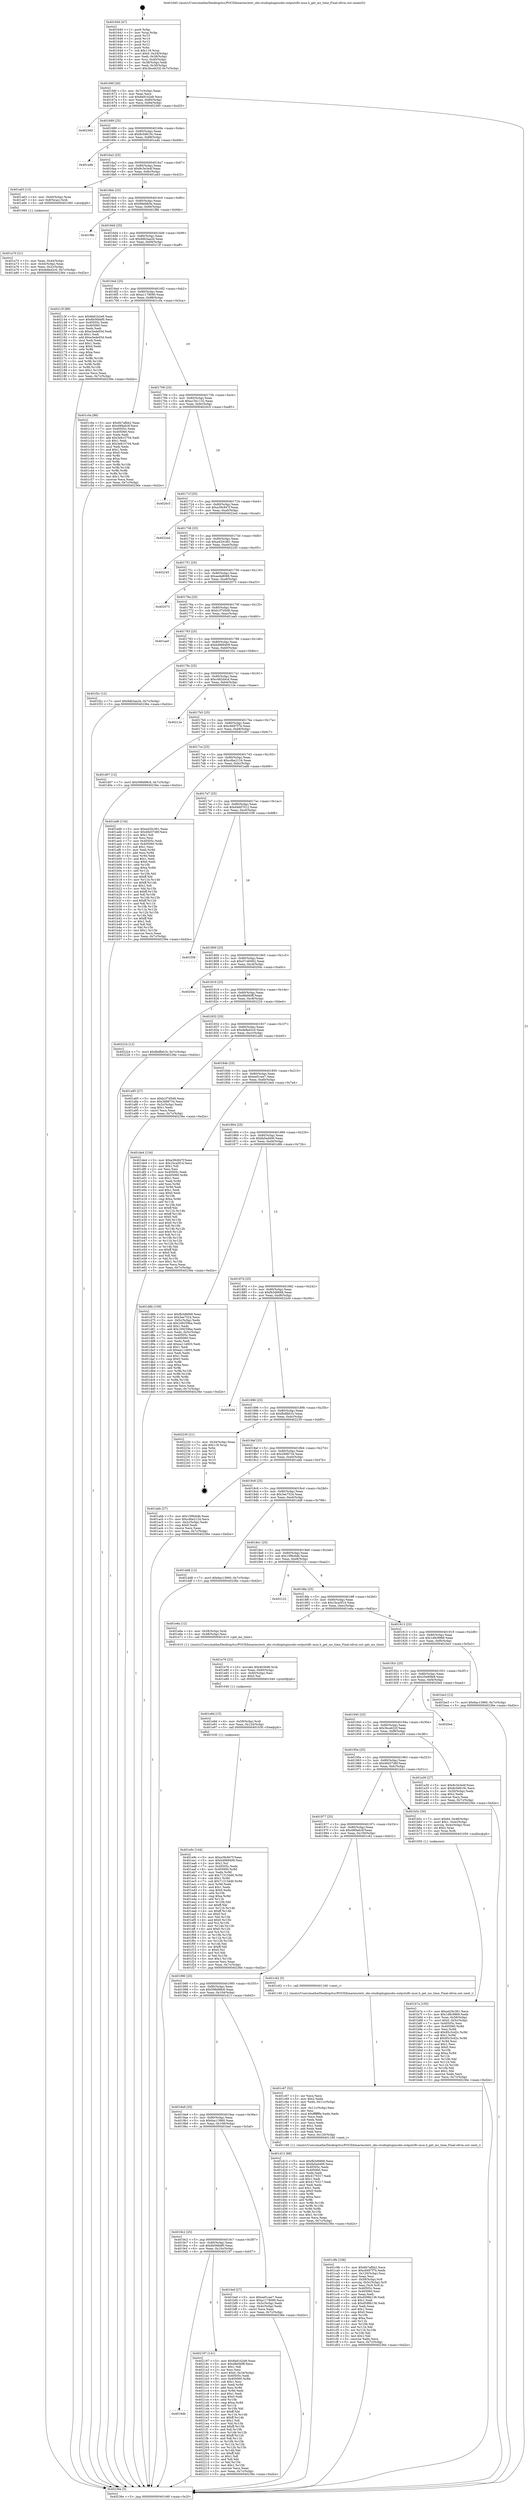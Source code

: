 digraph "0x401640" {
  label = "0x401640 (/mnt/c/Users/mathe/Desktop/tcc/POCII/binaries/extr_obs-studiopluginsobs-outputsflv-mux.h_get_ms_time_Final-ollvm.out::main(0))"
  labelloc = "t"
  node[shape=record]

  Entry [label="",width=0.3,height=0.3,shape=circle,fillcolor=black,style=filled]
  "0x40166f" [label="{
     0x40166f [26]\l
     | [instrs]\l
     &nbsp;&nbsp;0x40166f \<+3\>: mov -0x7c(%rbp),%eax\l
     &nbsp;&nbsp;0x401672 \<+2\>: mov %eax,%ecx\l
     &nbsp;&nbsp;0x401674 \<+6\>: sub $0x8a91b2e8,%ecx\l
     &nbsp;&nbsp;0x40167a \<+3\>: mov %eax,-0x80(%rbp)\l
     &nbsp;&nbsp;0x40167d \<+6\>: mov %ecx,-0x84(%rbp)\l
     &nbsp;&nbsp;0x401683 \<+6\>: je 0000000000402360 \<main+0xd20\>\l
  }"]
  "0x402360" [label="{
     0x402360\l
  }", style=dashed]
  "0x401689" [label="{
     0x401689 [25]\l
     | [instrs]\l
     &nbsp;&nbsp;0x401689 \<+5\>: jmp 000000000040168e \<main+0x4e\>\l
     &nbsp;&nbsp;0x40168e \<+3\>: mov -0x80(%rbp),%eax\l
     &nbsp;&nbsp;0x401691 \<+5\>: sub $0x8c0d619c,%eax\l
     &nbsp;&nbsp;0x401696 \<+6\>: mov %eax,-0x88(%rbp)\l
     &nbsp;&nbsp;0x40169c \<+6\>: je 0000000000401a4b \<main+0x40b\>\l
  }"]
  Exit [label="",width=0.3,height=0.3,shape=circle,fillcolor=black,style=filled,peripheries=2]
  "0x401a4b" [label="{
     0x401a4b\l
  }", style=dashed]
  "0x4016a2" [label="{
     0x4016a2 [25]\l
     | [instrs]\l
     &nbsp;&nbsp;0x4016a2 \<+5\>: jmp 00000000004016a7 \<main+0x67\>\l
     &nbsp;&nbsp;0x4016a7 \<+3\>: mov -0x80(%rbp),%eax\l
     &nbsp;&nbsp;0x4016aa \<+5\>: sub $0x8c3e3e4f,%eax\l
     &nbsp;&nbsp;0x4016af \<+6\>: mov %eax,-0x8c(%rbp)\l
     &nbsp;&nbsp;0x4016b5 \<+6\>: je 0000000000401a63 \<main+0x423\>\l
  }"]
  "0x4019db" [label="{
     0x4019db\l
  }", style=dashed]
  "0x401a63" [label="{
     0x401a63 [13]\l
     | [instrs]\l
     &nbsp;&nbsp;0x401a63 \<+4\>: mov -0x40(%rbp),%rax\l
     &nbsp;&nbsp;0x401a67 \<+4\>: mov 0x8(%rax),%rdi\l
     &nbsp;&nbsp;0x401a6b \<+5\>: call 0000000000401060 \<atoi@plt\>\l
     | [calls]\l
     &nbsp;&nbsp;0x401060 \{1\} (unknown)\l
  }"]
  "0x4016bb" [label="{
     0x4016bb [25]\l
     | [instrs]\l
     &nbsp;&nbsp;0x4016bb \<+5\>: jmp 00000000004016c0 \<main+0x80\>\l
     &nbsp;&nbsp;0x4016c0 \<+3\>: mov -0x80(%rbp),%eax\l
     &nbsp;&nbsp;0x4016c3 \<+5\>: sub $0x99efdb5e,%eax\l
     &nbsp;&nbsp;0x4016c8 \<+6\>: mov %eax,-0x90(%rbp)\l
     &nbsp;&nbsp;0x4016ce \<+6\>: je 0000000000401f8b \<main+0x94b\>\l
  }"]
  "0x402197" [label="{
     0x402197 [141]\l
     | [instrs]\l
     &nbsp;&nbsp;0x402197 \<+5\>: mov $0x8a91b2e8,%eax\l
     &nbsp;&nbsp;0x40219c \<+5\>: mov $0xd8ef40ff,%ecx\l
     &nbsp;&nbsp;0x4021a1 \<+2\>: mov $0x1,%dl\l
     &nbsp;&nbsp;0x4021a3 \<+2\>: xor %esi,%esi\l
     &nbsp;&nbsp;0x4021a5 \<+7\>: movl $0x0,-0x34(%rbp)\l
     &nbsp;&nbsp;0x4021ac \<+7\>: mov 0x40505c,%edi\l
     &nbsp;&nbsp;0x4021b3 \<+8\>: mov 0x405060,%r8d\l
     &nbsp;&nbsp;0x4021bb \<+3\>: sub $0x1,%esi\l
     &nbsp;&nbsp;0x4021be \<+3\>: mov %edi,%r9d\l
     &nbsp;&nbsp;0x4021c1 \<+3\>: add %esi,%r9d\l
     &nbsp;&nbsp;0x4021c4 \<+4\>: imul %r9d,%edi\l
     &nbsp;&nbsp;0x4021c8 \<+3\>: and $0x1,%edi\l
     &nbsp;&nbsp;0x4021cb \<+3\>: cmp $0x0,%edi\l
     &nbsp;&nbsp;0x4021ce \<+4\>: sete %r10b\l
     &nbsp;&nbsp;0x4021d2 \<+4\>: cmp $0xa,%r8d\l
     &nbsp;&nbsp;0x4021d6 \<+4\>: setl %r11b\l
     &nbsp;&nbsp;0x4021da \<+3\>: mov %r10b,%bl\l
     &nbsp;&nbsp;0x4021dd \<+3\>: xor $0xff,%bl\l
     &nbsp;&nbsp;0x4021e0 \<+3\>: mov %r11b,%r14b\l
     &nbsp;&nbsp;0x4021e3 \<+4\>: xor $0xff,%r14b\l
     &nbsp;&nbsp;0x4021e7 \<+3\>: xor $0x1,%dl\l
     &nbsp;&nbsp;0x4021ea \<+3\>: mov %bl,%r15b\l
     &nbsp;&nbsp;0x4021ed \<+4\>: and $0xff,%r15b\l
     &nbsp;&nbsp;0x4021f1 \<+3\>: and %dl,%r10b\l
     &nbsp;&nbsp;0x4021f4 \<+3\>: mov %r14b,%r12b\l
     &nbsp;&nbsp;0x4021f7 \<+4\>: and $0xff,%r12b\l
     &nbsp;&nbsp;0x4021fb \<+3\>: and %dl,%r11b\l
     &nbsp;&nbsp;0x4021fe \<+3\>: or %r10b,%r15b\l
     &nbsp;&nbsp;0x402201 \<+3\>: or %r11b,%r12b\l
     &nbsp;&nbsp;0x402204 \<+3\>: xor %r12b,%r15b\l
     &nbsp;&nbsp;0x402207 \<+3\>: or %r14b,%bl\l
     &nbsp;&nbsp;0x40220a \<+3\>: xor $0xff,%bl\l
     &nbsp;&nbsp;0x40220d \<+3\>: or $0x1,%dl\l
     &nbsp;&nbsp;0x402210 \<+2\>: and %dl,%bl\l
     &nbsp;&nbsp;0x402212 \<+3\>: or %bl,%r15b\l
     &nbsp;&nbsp;0x402215 \<+4\>: test $0x1,%r15b\l
     &nbsp;&nbsp;0x402219 \<+3\>: cmovne %ecx,%eax\l
     &nbsp;&nbsp;0x40221c \<+3\>: mov %eax,-0x7c(%rbp)\l
     &nbsp;&nbsp;0x40221f \<+5\>: jmp 000000000040236e \<main+0xd2e\>\l
  }"]
  "0x401f8b" [label="{
     0x401f8b\l
  }", style=dashed]
  "0x4016d4" [label="{
     0x4016d4 [25]\l
     | [instrs]\l
     &nbsp;&nbsp;0x4016d4 \<+5\>: jmp 00000000004016d9 \<main+0x99\>\l
     &nbsp;&nbsp;0x4016d9 \<+3\>: mov -0x80(%rbp),%eax\l
     &nbsp;&nbsp;0x4016dc \<+5\>: sub $0x9db3aa2b,%eax\l
     &nbsp;&nbsp;0x4016e1 \<+6\>: mov %eax,-0x94(%rbp)\l
     &nbsp;&nbsp;0x4016e7 \<+6\>: je 000000000040213f \<main+0xaff\>\l
  }"]
  "0x401e9c" [label="{
     0x401e9c [144]\l
     | [instrs]\l
     &nbsp;&nbsp;0x401e9c \<+5\>: mov $0xa39c847f,%eax\l
     &nbsp;&nbsp;0x401ea1 \<+5\>: mov $0xb4969409,%esi\l
     &nbsp;&nbsp;0x401ea6 \<+2\>: mov $0x1,%cl\l
     &nbsp;&nbsp;0x401ea8 \<+7\>: mov 0x40505c,%edx\l
     &nbsp;&nbsp;0x401eaf \<+8\>: mov 0x405060,%r8d\l
     &nbsp;&nbsp;0x401eb7 \<+3\>: mov %edx,%r9d\l
     &nbsp;&nbsp;0x401eba \<+7\>: add $0x71315dd0,%r9d\l
     &nbsp;&nbsp;0x401ec1 \<+4\>: sub $0x1,%r9d\l
     &nbsp;&nbsp;0x401ec5 \<+7\>: sub $0x71315dd0,%r9d\l
     &nbsp;&nbsp;0x401ecc \<+4\>: imul %r9d,%edx\l
     &nbsp;&nbsp;0x401ed0 \<+3\>: and $0x1,%edx\l
     &nbsp;&nbsp;0x401ed3 \<+3\>: cmp $0x0,%edx\l
     &nbsp;&nbsp;0x401ed6 \<+4\>: sete %r10b\l
     &nbsp;&nbsp;0x401eda \<+4\>: cmp $0xa,%r8d\l
     &nbsp;&nbsp;0x401ede \<+4\>: setl %r11b\l
     &nbsp;&nbsp;0x401ee2 \<+3\>: mov %r10b,%bl\l
     &nbsp;&nbsp;0x401ee5 \<+3\>: xor $0xff,%bl\l
     &nbsp;&nbsp;0x401ee8 \<+3\>: mov %r11b,%r14b\l
     &nbsp;&nbsp;0x401eeb \<+4\>: xor $0xff,%r14b\l
     &nbsp;&nbsp;0x401eef \<+3\>: xor $0x0,%cl\l
     &nbsp;&nbsp;0x401ef2 \<+3\>: mov %bl,%r15b\l
     &nbsp;&nbsp;0x401ef5 \<+4\>: and $0x0,%r15b\l
     &nbsp;&nbsp;0x401ef9 \<+3\>: and %cl,%r10b\l
     &nbsp;&nbsp;0x401efc \<+3\>: mov %r14b,%r12b\l
     &nbsp;&nbsp;0x401eff \<+4\>: and $0x0,%r12b\l
     &nbsp;&nbsp;0x401f03 \<+3\>: and %cl,%r11b\l
     &nbsp;&nbsp;0x401f06 \<+3\>: or %r10b,%r15b\l
     &nbsp;&nbsp;0x401f09 \<+3\>: or %r11b,%r12b\l
     &nbsp;&nbsp;0x401f0c \<+3\>: xor %r12b,%r15b\l
     &nbsp;&nbsp;0x401f0f \<+3\>: or %r14b,%bl\l
     &nbsp;&nbsp;0x401f12 \<+3\>: xor $0xff,%bl\l
     &nbsp;&nbsp;0x401f15 \<+3\>: or $0x0,%cl\l
     &nbsp;&nbsp;0x401f18 \<+2\>: and %cl,%bl\l
     &nbsp;&nbsp;0x401f1a \<+3\>: or %bl,%r15b\l
     &nbsp;&nbsp;0x401f1d \<+4\>: test $0x1,%r15b\l
     &nbsp;&nbsp;0x401f21 \<+3\>: cmovne %esi,%eax\l
     &nbsp;&nbsp;0x401f24 \<+3\>: mov %eax,-0x7c(%rbp)\l
     &nbsp;&nbsp;0x401f27 \<+5\>: jmp 000000000040236e \<main+0xd2e\>\l
  }"]
  "0x40213f" [label="{
     0x40213f [88]\l
     | [instrs]\l
     &nbsp;&nbsp;0x40213f \<+5\>: mov $0x8a91b2e8,%eax\l
     &nbsp;&nbsp;0x402144 \<+5\>: mov $0x6b56bbf0,%ecx\l
     &nbsp;&nbsp;0x402149 \<+7\>: mov 0x40505c,%edx\l
     &nbsp;&nbsp;0x402150 \<+7\>: mov 0x405060,%esi\l
     &nbsp;&nbsp;0x402157 \<+2\>: mov %edx,%edi\l
     &nbsp;&nbsp;0x402159 \<+6\>: sub $0xe3ede05d,%edi\l
     &nbsp;&nbsp;0x40215f \<+3\>: sub $0x1,%edi\l
     &nbsp;&nbsp;0x402162 \<+6\>: add $0xe3ede05d,%edi\l
     &nbsp;&nbsp;0x402168 \<+3\>: imul %edi,%edx\l
     &nbsp;&nbsp;0x40216b \<+3\>: and $0x1,%edx\l
     &nbsp;&nbsp;0x40216e \<+3\>: cmp $0x0,%edx\l
     &nbsp;&nbsp;0x402171 \<+4\>: sete %r8b\l
     &nbsp;&nbsp;0x402175 \<+3\>: cmp $0xa,%esi\l
     &nbsp;&nbsp;0x402178 \<+4\>: setl %r9b\l
     &nbsp;&nbsp;0x40217c \<+3\>: mov %r8b,%r10b\l
     &nbsp;&nbsp;0x40217f \<+3\>: and %r9b,%r10b\l
     &nbsp;&nbsp;0x402182 \<+3\>: xor %r9b,%r8b\l
     &nbsp;&nbsp;0x402185 \<+3\>: or %r8b,%r10b\l
     &nbsp;&nbsp;0x402188 \<+4\>: test $0x1,%r10b\l
     &nbsp;&nbsp;0x40218c \<+3\>: cmovne %ecx,%eax\l
     &nbsp;&nbsp;0x40218f \<+3\>: mov %eax,-0x7c(%rbp)\l
     &nbsp;&nbsp;0x402192 \<+5\>: jmp 000000000040236e \<main+0xd2e\>\l
  }"]
  "0x4016ed" [label="{
     0x4016ed [25]\l
     | [instrs]\l
     &nbsp;&nbsp;0x4016ed \<+5\>: jmp 00000000004016f2 \<main+0xb2\>\l
     &nbsp;&nbsp;0x4016f2 \<+3\>: mov -0x80(%rbp),%eax\l
     &nbsp;&nbsp;0x4016f5 \<+5\>: sub $0xa1178090,%eax\l
     &nbsp;&nbsp;0x4016fa \<+6\>: mov %eax,-0x98(%rbp)\l
     &nbsp;&nbsp;0x401700 \<+6\>: je 0000000000401c0a \<main+0x5ca\>\l
  }"]
  "0x401e8d" [label="{
     0x401e8d [15]\l
     | [instrs]\l
     &nbsp;&nbsp;0x401e8d \<+4\>: mov -0x58(%rbp),%rdi\l
     &nbsp;&nbsp;0x401e91 \<+6\>: mov %eax,-0x124(%rbp)\l
     &nbsp;&nbsp;0x401e97 \<+5\>: call 0000000000401030 \<free@plt\>\l
     | [calls]\l
     &nbsp;&nbsp;0x401030 \{1\} (unknown)\l
  }"]
  "0x401c0a" [label="{
     0x401c0a [88]\l
     | [instrs]\l
     &nbsp;&nbsp;0x401c0a \<+5\>: mov $0x6b7afbb2,%eax\l
     &nbsp;&nbsp;0x401c0f \<+5\>: mov $0x49f4eb3f,%ecx\l
     &nbsp;&nbsp;0x401c14 \<+7\>: mov 0x40505c,%edx\l
     &nbsp;&nbsp;0x401c1b \<+7\>: mov 0x405060,%esi\l
     &nbsp;&nbsp;0x401c22 \<+2\>: mov %edx,%edi\l
     &nbsp;&nbsp;0x401c24 \<+6\>: add $0x3e815704,%edi\l
     &nbsp;&nbsp;0x401c2a \<+3\>: sub $0x1,%edi\l
     &nbsp;&nbsp;0x401c2d \<+6\>: sub $0x3e815704,%edi\l
     &nbsp;&nbsp;0x401c33 \<+3\>: imul %edi,%edx\l
     &nbsp;&nbsp;0x401c36 \<+3\>: and $0x1,%edx\l
     &nbsp;&nbsp;0x401c39 \<+3\>: cmp $0x0,%edx\l
     &nbsp;&nbsp;0x401c3c \<+4\>: sete %r8b\l
     &nbsp;&nbsp;0x401c40 \<+3\>: cmp $0xa,%esi\l
     &nbsp;&nbsp;0x401c43 \<+4\>: setl %r9b\l
     &nbsp;&nbsp;0x401c47 \<+3\>: mov %r8b,%r10b\l
     &nbsp;&nbsp;0x401c4a \<+3\>: and %r9b,%r10b\l
     &nbsp;&nbsp;0x401c4d \<+3\>: xor %r9b,%r8b\l
     &nbsp;&nbsp;0x401c50 \<+3\>: or %r8b,%r10b\l
     &nbsp;&nbsp;0x401c53 \<+4\>: test $0x1,%r10b\l
     &nbsp;&nbsp;0x401c57 \<+3\>: cmovne %ecx,%eax\l
     &nbsp;&nbsp;0x401c5a \<+3\>: mov %eax,-0x7c(%rbp)\l
     &nbsp;&nbsp;0x401c5d \<+5\>: jmp 000000000040236e \<main+0xd2e\>\l
  }"]
  "0x401706" [label="{
     0x401706 [25]\l
     | [instrs]\l
     &nbsp;&nbsp;0x401706 \<+5\>: jmp 000000000040170b \<main+0xcb\>\l
     &nbsp;&nbsp;0x40170b \<+3\>: mov -0x80(%rbp),%eax\l
     &nbsp;&nbsp;0x40170e \<+5\>: sub $0xa15b1132,%eax\l
     &nbsp;&nbsp;0x401713 \<+6\>: mov %eax,-0x9c(%rbp)\l
     &nbsp;&nbsp;0x401719 \<+6\>: je 00000000004020c5 \<main+0xa85\>\l
  }"]
  "0x401e76" [label="{
     0x401e76 [23]\l
     | [instrs]\l
     &nbsp;&nbsp;0x401e76 \<+10\>: movabs $0x4030d6,%rdi\l
     &nbsp;&nbsp;0x401e80 \<+3\>: mov %eax,-0x60(%rbp)\l
     &nbsp;&nbsp;0x401e83 \<+3\>: mov -0x60(%rbp),%esi\l
     &nbsp;&nbsp;0x401e86 \<+2\>: mov $0x0,%al\l
     &nbsp;&nbsp;0x401e88 \<+5\>: call 0000000000401040 \<printf@plt\>\l
     | [calls]\l
     &nbsp;&nbsp;0x401040 \{1\} (unknown)\l
  }"]
  "0x4020c5" [label="{
     0x4020c5\l
  }", style=dashed]
  "0x40171f" [label="{
     0x40171f [25]\l
     | [instrs]\l
     &nbsp;&nbsp;0x40171f \<+5\>: jmp 0000000000401724 \<main+0xe4\>\l
     &nbsp;&nbsp;0x401724 \<+3\>: mov -0x80(%rbp),%eax\l
     &nbsp;&nbsp;0x401727 \<+5\>: sub $0xa39c847f,%eax\l
     &nbsp;&nbsp;0x40172c \<+6\>: mov %eax,-0xa0(%rbp)\l
     &nbsp;&nbsp;0x401732 \<+6\>: je 00000000004022ed \<main+0xcad\>\l
  }"]
  "0x401c9b" [label="{
     0x401c9b [108]\l
     | [instrs]\l
     &nbsp;&nbsp;0x401c9b \<+5\>: mov $0x6b7afbb2,%ecx\l
     &nbsp;&nbsp;0x401ca0 \<+5\>: mov $0xc8497f7b,%edx\l
     &nbsp;&nbsp;0x401ca5 \<+6\>: mov -0x120(%rbp),%esi\l
     &nbsp;&nbsp;0x401cab \<+3\>: imul %eax,%esi\l
     &nbsp;&nbsp;0x401cae \<+4\>: mov -0x58(%rbp),%r8\l
     &nbsp;&nbsp;0x401cb2 \<+4\>: movslq -0x5c(%rbp),%r9\l
     &nbsp;&nbsp;0x401cb6 \<+4\>: mov %esi,(%r8,%r9,4)\l
     &nbsp;&nbsp;0x401cba \<+7\>: mov 0x40505c,%eax\l
     &nbsp;&nbsp;0x401cc1 \<+7\>: mov 0x405060,%esi\l
     &nbsp;&nbsp;0x401cc8 \<+2\>: mov %eax,%edi\l
     &nbsp;&nbsp;0x401cca \<+6\>: add $0xd598b136,%edi\l
     &nbsp;&nbsp;0x401cd0 \<+3\>: sub $0x1,%edi\l
     &nbsp;&nbsp;0x401cd3 \<+6\>: sub $0xd598b136,%edi\l
     &nbsp;&nbsp;0x401cd9 \<+3\>: imul %edi,%eax\l
     &nbsp;&nbsp;0x401cdc \<+3\>: and $0x1,%eax\l
     &nbsp;&nbsp;0x401cdf \<+3\>: cmp $0x0,%eax\l
     &nbsp;&nbsp;0x401ce2 \<+4\>: sete %r10b\l
     &nbsp;&nbsp;0x401ce6 \<+3\>: cmp $0xa,%esi\l
     &nbsp;&nbsp;0x401ce9 \<+4\>: setl %r11b\l
     &nbsp;&nbsp;0x401ced \<+3\>: mov %r10b,%bl\l
     &nbsp;&nbsp;0x401cf0 \<+3\>: and %r11b,%bl\l
     &nbsp;&nbsp;0x401cf3 \<+3\>: xor %r11b,%r10b\l
     &nbsp;&nbsp;0x401cf6 \<+3\>: or %r10b,%bl\l
     &nbsp;&nbsp;0x401cf9 \<+3\>: test $0x1,%bl\l
     &nbsp;&nbsp;0x401cfc \<+3\>: cmovne %edx,%ecx\l
     &nbsp;&nbsp;0x401cff \<+3\>: mov %ecx,-0x7c(%rbp)\l
     &nbsp;&nbsp;0x401d02 \<+5\>: jmp 000000000040236e \<main+0xd2e\>\l
  }"]
  "0x4022ed" [label="{
     0x4022ed\l
  }", style=dashed]
  "0x401738" [label="{
     0x401738 [25]\l
     | [instrs]\l
     &nbsp;&nbsp;0x401738 \<+5\>: jmp 000000000040173d \<main+0xfd\>\l
     &nbsp;&nbsp;0x40173d \<+3\>: mov -0x80(%rbp),%eax\l
     &nbsp;&nbsp;0x401740 \<+5\>: sub $0xa420c361,%eax\l
     &nbsp;&nbsp;0x401745 \<+6\>: mov %eax,-0xa4(%rbp)\l
     &nbsp;&nbsp;0x40174b \<+6\>: je 0000000000402245 \<main+0xc05\>\l
  }"]
  "0x401c67" [label="{
     0x401c67 [52]\l
     | [instrs]\l
     &nbsp;&nbsp;0x401c67 \<+2\>: xor %ecx,%ecx\l
     &nbsp;&nbsp;0x401c69 \<+5\>: mov $0x2,%edx\l
     &nbsp;&nbsp;0x401c6e \<+6\>: mov %edx,-0x11c(%rbp)\l
     &nbsp;&nbsp;0x401c74 \<+1\>: cltd\l
     &nbsp;&nbsp;0x401c75 \<+6\>: mov -0x11c(%rbp),%esi\l
     &nbsp;&nbsp;0x401c7b \<+2\>: idiv %esi\l
     &nbsp;&nbsp;0x401c7d \<+6\>: imul $0xfffffffe,%edx,%edx\l
     &nbsp;&nbsp;0x401c83 \<+2\>: mov %ecx,%edi\l
     &nbsp;&nbsp;0x401c85 \<+2\>: sub %edx,%edi\l
     &nbsp;&nbsp;0x401c87 \<+2\>: mov %ecx,%edx\l
     &nbsp;&nbsp;0x401c89 \<+3\>: sub $0x1,%edx\l
     &nbsp;&nbsp;0x401c8c \<+2\>: add %edx,%edi\l
     &nbsp;&nbsp;0x401c8e \<+2\>: sub %edi,%ecx\l
     &nbsp;&nbsp;0x401c90 \<+6\>: mov %ecx,-0x120(%rbp)\l
     &nbsp;&nbsp;0x401c96 \<+5\>: call 0000000000401160 \<next_i\>\l
     | [calls]\l
     &nbsp;&nbsp;0x401160 \{1\} (/mnt/c/Users/mathe/Desktop/tcc/POCII/binaries/extr_obs-studiopluginsobs-outputsflv-mux.h_get_ms_time_Final-ollvm.out::next_i)\l
  }"]
  "0x402245" [label="{
     0x402245\l
  }", style=dashed]
  "0x401751" [label="{
     0x401751 [25]\l
     | [instrs]\l
     &nbsp;&nbsp;0x401751 \<+5\>: jmp 0000000000401756 \<main+0x116\>\l
     &nbsp;&nbsp;0x401756 \<+3\>: mov -0x80(%rbp),%eax\l
     &nbsp;&nbsp;0x401759 \<+5\>: sub $0xaeda8068,%eax\l
     &nbsp;&nbsp;0x40175e \<+6\>: mov %eax,-0xa8(%rbp)\l
     &nbsp;&nbsp;0x401764 \<+6\>: je 0000000000402073 \<main+0xa33\>\l
  }"]
  "0x4019c2" [label="{
     0x4019c2 [25]\l
     | [instrs]\l
     &nbsp;&nbsp;0x4019c2 \<+5\>: jmp 00000000004019c7 \<main+0x387\>\l
     &nbsp;&nbsp;0x4019c7 \<+3\>: mov -0x80(%rbp),%eax\l
     &nbsp;&nbsp;0x4019ca \<+5\>: sub $0x6b56bbf0,%eax\l
     &nbsp;&nbsp;0x4019cf \<+6\>: mov %eax,-0x10c(%rbp)\l
     &nbsp;&nbsp;0x4019d5 \<+6\>: je 0000000000402197 \<main+0xb57\>\l
  }"]
  "0x402073" [label="{
     0x402073\l
  }", style=dashed]
  "0x40176a" [label="{
     0x40176a [25]\l
     | [instrs]\l
     &nbsp;&nbsp;0x40176a \<+5\>: jmp 000000000040176f \<main+0x12f\>\l
     &nbsp;&nbsp;0x40176f \<+3\>: mov -0x80(%rbp),%eax\l
     &nbsp;&nbsp;0x401772 \<+5\>: sub $0xb1f7d5d9,%eax\l
     &nbsp;&nbsp;0x401777 \<+6\>: mov %eax,-0xac(%rbp)\l
     &nbsp;&nbsp;0x40177d \<+6\>: je 0000000000401aa0 \<main+0x460\>\l
  }"]
  "0x401bef" [label="{
     0x401bef [27]\l
     | [instrs]\l
     &nbsp;&nbsp;0x401bef \<+5\>: mov $0xeef1cee7,%eax\l
     &nbsp;&nbsp;0x401bf4 \<+5\>: mov $0xa1178090,%ecx\l
     &nbsp;&nbsp;0x401bf9 \<+3\>: mov -0x5c(%rbp),%edx\l
     &nbsp;&nbsp;0x401bfc \<+3\>: cmp -0x4c(%rbp),%edx\l
     &nbsp;&nbsp;0x401bff \<+3\>: cmovl %ecx,%eax\l
     &nbsp;&nbsp;0x401c02 \<+3\>: mov %eax,-0x7c(%rbp)\l
     &nbsp;&nbsp;0x401c05 \<+5\>: jmp 000000000040236e \<main+0xd2e\>\l
  }"]
  "0x401aa0" [label="{
     0x401aa0\l
  }", style=dashed]
  "0x401783" [label="{
     0x401783 [25]\l
     | [instrs]\l
     &nbsp;&nbsp;0x401783 \<+5\>: jmp 0000000000401788 \<main+0x148\>\l
     &nbsp;&nbsp;0x401788 \<+3\>: mov -0x80(%rbp),%eax\l
     &nbsp;&nbsp;0x40178b \<+5\>: sub $0xb4969409,%eax\l
     &nbsp;&nbsp;0x401790 \<+6\>: mov %eax,-0xb0(%rbp)\l
     &nbsp;&nbsp;0x401796 \<+6\>: je 0000000000401f2c \<main+0x8ec\>\l
  }"]
  "0x4019a9" [label="{
     0x4019a9 [25]\l
     | [instrs]\l
     &nbsp;&nbsp;0x4019a9 \<+5\>: jmp 00000000004019ae \<main+0x36e\>\l
     &nbsp;&nbsp;0x4019ae \<+3\>: mov -0x80(%rbp),%eax\l
     &nbsp;&nbsp;0x4019b1 \<+5\>: sub $0x6ac13960,%eax\l
     &nbsp;&nbsp;0x4019b6 \<+6\>: mov %eax,-0x108(%rbp)\l
     &nbsp;&nbsp;0x4019bc \<+6\>: je 0000000000401bef \<main+0x5af\>\l
  }"]
  "0x401f2c" [label="{
     0x401f2c [12]\l
     | [instrs]\l
     &nbsp;&nbsp;0x401f2c \<+7\>: movl $0x9db3aa2b,-0x7c(%rbp)\l
     &nbsp;&nbsp;0x401f33 \<+5\>: jmp 000000000040236e \<main+0xd2e\>\l
  }"]
  "0x40179c" [label="{
     0x40179c [25]\l
     | [instrs]\l
     &nbsp;&nbsp;0x40179c \<+5\>: jmp 00000000004017a1 \<main+0x161\>\l
     &nbsp;&nbsp;0x4017a1 \<+3\>: mov -0x80(%rbp),%eax\l
     &nbsp;&nbsp;0x4017a4 \<+5\>: sub $0xc482d4cd,%eax\l
     &nbsp;&nbsp;0x4017a9 \<+6\>: mov %eax,-0xb4(%rbp)\l
     &nbsp;&nbsp;0x4017af \<+6\>: je 000000000040212e \<main+0xaee\>\l
  }"]
  "0x401d13" [label="{
     0x401d13 [88]\l
     | [instrs]\l
     &nbsp;&nbsp;0x401d13 \<+5\>: mov $0xfb3d6668,%eax\l
     &nbsp;&nbsp;0x401d18 \<+5\>: mov $0xfa5ed406,%ecx\l
     &nbsp;&nbsp;0x401d1d \<+7\>: mov 0x40505c,%edx\l
     &nbsp;&nbsp;0x401d24 \<+7\>: mov 0x405060,%esi\l
     &nbsp;&nbsp;0x401d2b \<+2\>: mov %edx,%edi\l
     &nbsp;&nbsp;0x401d2d \<+6\>: sub $0x4170317,%edi\l
     &nbsp;&nbsp;0x401d33 \<+3\>: sub $0x1,%edi\l
     &nbsp;&nbsp;0x401d36 \<+6\>: add $0x4170317,%edi\l
     &nbsp;&nbsp;0x401d3c \<+3\>: imul %edi,%edx\l
     &nbsp;&nbsp;0x401d3f \<+3\>: and $0x1,%edx\l
     &nbsp;&nbsp;0x401d42 \<+3\>: cmp $0x0,%edx\l
     &nbsp;&nbsp;0x401d45 \<+4\>: sete %r8b\l
     &nbsp;&nbsp;0x401d49 \<+3\>: cmp $0xa,%esi\l
     &nbsp;&nbsp;0x401d4c \<+4\>: setl %r9b\l
     &nbsp;&nbsp;0x401d50 \<+3\>: mov %r8b,%r10b\l
     &nbsp;&nbsp;0x401d53 \<+3\>: and %r9b,%r10b\l
     &nbsp;&nbsp;0x401d56 \<+3\>: xor %r9b,%r8b\l
     &nbsp;&nbsp;0x401d59 \<+3\>: or %r8b,%r10b\l
     &nbsp;&nbsp;0x401d5c \<+4\>: test $0x1,%r10b\l
     &nbsp;&nbsp;0x401d60 \<+3\>: cmovne %ecx,%eax\l
     &nbsp;&nbsp;0x401d63 \<+3\>: mov %eax,-0x7c(%rbp)\l
     &nbsp;&nbsp;0x401d66 \<+5\>: jmp 000000000040236e \<main+0xd2e\>\l
  }"]
  "0x40212e" [label="{
     0x40212e\l
  }", style=dashed]
  "0x4017b5" [label="{
     0x4017b5 [25]\l
     | [instrs]\l
     &nbsp;&nbsp;0x4017b5 \<+5\>: jmp 00000000004017ba \<main+0x17a\>\l
     &nbsp;&nbsp;0x4017ba \<+3\>: mov -0x80(%rbp),%eax\l
     &nbsp;&nbsp;0x4017bd \<+5\>: sub $0xc8497f7b,%eax\l
     &nbsp;&nbsp;0x4017c2 \<+6\>: mov %eax,-0xb8(%rbp)\l
     &nbsp;&nbsp;0x4017c8 \<+6\>: je 0000000000401d07 \<main+0x6c7\>\l
  }"]
  "0x401990" [label="{
     0x401990 [25]\l
     | [instrs]\l
     &nbsp;&nbsp;0x401990 \<+5\>: jmp 0000000000401995 \<main+0x355\>\l
     &nbsp;&nbsp;0x401995 \<+3\>: mov -0x80(%rbp),%eax\l
     &nbsp;&nbsp;0x401998 \<+5\>: sub $0x599d98c6,%eax\l
     &nbsp;&nbsp;0x40199d \<+6\>: mov %eax,-0x104(%rbp)\l
     &nbsp;&nbsp;0x4019a3 \<+6\>: je 0000000000401d13 \<main+0x6d3\>\l
  }"]
  "0x401d07" [label="{
     0x401d07 [12]\l
     | [instrs]\l
     &nbsp;&nbsp;0x401d07 \<+7\>: movl $0x599d98c6,-0x7c(%rbp)\l
     &nbsp;&nbsp;0x401d0e \<+5\>: jmp 000000000040236e \<main+0xd2e\>\l
  }"]
  "0x4017ce" [label="{
     0x4017ce [25]\l
     | [instrs]\l
     &nbsp;&nbsp;0x4017ce \<+5\>: jmp 00000000004017d3 \<main+0x193\>\l
     &nbsp;&nbsp;0x4017d3 \<+3\>: mov -0x80(%rbp),%eax\l
     &nbsp;&nbsp;0x4017d6 \<+5\>: sub $0xcdbe2124,%eax\l
     &nbsp;&nbsp;0x4017db \<+6\>: mov %eax,-0xbc(%rbp)\l
     &nbsp;&nbsp;0x4017e1 \<+6\>: je 0000000000401ad6 \<main+0x496\>\l
  }"]
  "0x401c62" [label="{
     0x401c62 [5]\l
     | [instrs]\l
     &nbsp;&nbsp;0x401c62 \<+5\>: call 0000000000401160 \<next_i\>\l
     | [calls]\l
     &nbsp;&nbsp;0x401160 \{1\} (/mnt/c/Users/mathe/Desktop/tcc/POCII/binaries/extr_obs-studiopluginsobs-outputsflv-mux.h_get_ms_time_Final-ollvm.out::next_i)\l
  }"]
  "0x401ad6" [label="{
     0x401ad6 [134]\l
     | [instrs]\l
     &nbsp;&nbsp;0x401ad6 \<+5\>: mov $0xa420c361,%eax\l
     &nbsp;&nbsp;0x401adb \<+5\>: mov $0x46d37d6f,%ecx\l
     &nbsp;&nbsp;0x401ae0 \<+2\>: mov $0x1,%dl\l
     &nbsp;&nbsp;0x401ae2 \<+2\>: xor %esi,%esi\l
     &nbsp;&nbsp;0x401ae4 \<+7\>: mov 0x40505c,%edi\l
     &nbsp;&nbsp;0x401aeb \<+8\>: mov 0x405060,%r8d\l
     &nbsp;&nbsp;0x401af3 \<+3\>: sub $0x1,%esi\l
     &nbsp;&nbsp;0x401af6 \<+3\>: mov %edi,%r9d\l
     &nbsp;&nbsp;0x401af9 \<+3\>: add %esi,%r9d\l
     &nbsp;&nbsp;0x401afc \<+4\>: imul %r9d,%edi\l
     &nbsp;&nbsp;0x401b00 \<+3\>: and $0x1,%edi\l
     &nbsp;&nbsp;0x401b03 \<+3\>: cmp $0x0,%edi\l
     &nbsp;&nbsp;0x401b06 \<+4\>: sete %r10b\l
     &nbsp;&nbsp;0x401b0a \<+4\>: cmp $0xa,%r8d\l
     &nbsp;&nbsp;0x401b0e \<+4\>: setl %r11b\l
     &nbsp;&nbsp;0x401b12 \<+3\>: mov %r10b,%bl\l
     &nbsp;&nbsp;0x401b15 \<+3\>: xor $0xff,%bl\l
     &nbsp;&nbsp;0x401b18 \<+3\>: mov %r11b,%r14b\l
     &nbsp;&nbsp;0x401b1b \<+4\>: xor $0xff,%r14b\l
     &nbsp;&nbsp;0x401b1f \<+3\>: xor $0x1,%dl\l
     &nbsp;&nbsp;0x401b22 \<+3\>: mov %bl,%r15b\l
     &nbsp;&nbsp;0x401b25 \<+4\>: and $0xff,%r15b\l
     &nbsp;&nbsp;0x401b29 \<+3\>: and %dl,%r10b\l
     &nbsp;&nbsp;0x401b2c \<+3\>: mov %r14b,%r12b\l
     &nbsp;&nbsp;0x401b2f \<+4\>: and $0xff,%r12b\l
     &nbsp;&nbsp;0x401b33 \<+3\>: and %dl,%r11b\l
     &nbsp;&nbsp;0x401b36 \<+3\>: or %r10b,%r15b\l
     &nbsp;&nbsp;0x401b39 \<+3\>: or %r11b,%r12b\l
     &nbsp;&nbsp;0x401b3c \<+3\>: xor %r12b,%r15b\l
     &nbsp;&nbsp;0x401b3f \<+3\>: or %r14b,%bl\l
     &nbsp;&nbsp;0x401b42 \<+3\>: xor $0xff,%bl\l
     &nbsp;&nbsp;0x401b45 \<+3\>: or $0x1,%dl\l
     &nbsp;&nbsp;0x401b48 \<+2\>: and %dl,%bl\l
     &nbsp;&nbsp;0x401b4a \<+3\>: or %bl,%r15b\l
     &nbsp;&nbsp;0x401b4d \<+4\>: test $0x1,%r15b\l
     &nbsp;&nbsp;0x401b51 \<+3\>: cmovne %ecx,%eax\l
     &nbsp;&nbsp;0x401b54 \<+3\>: mov %eax,-0x7c(%rbp)\l
     &nbsp;&nbsp;0x401b57 \<+5\>: jmp 000000000040236e \<main+0xd2e\>\l
  }"]
  "0x4017e7" [label="{
     0x4017e7 [25]\l
     | [instrs]\l
     &nbsp;&nbsp;0x4017e7 \<+5\>: jmp 00000000004017ec \<main+0x1ac\>\l
     &nbsp;&nbsp;0x4017ec \<+3\>: mov -0x80(%rbp),%eax\l
     &nbsp;&nbsp;0x4017ef \<+5\>: sub $0xd4dd7012,%eax\l
     &nbsp;&nbsp;0x4017f4 \<+6\>: mov %eax,-0xc0(%rbp)\l
     &nbsp;&nbsp;0x4017fa \<+6\>: je 0000000000401f38 \<main+0x8f8\>\l
  }"]
  "0x401b7a" [label="{
     0x401b7a [105]\l
     | [instrs]\l
     &nbsp;&nbsp;0x401b7a \<+5\>: mov $0xa420c361,%ecx\l
     &nbsp;&nbsp;0x401b7f \<+5\>: mov $0x1d9c9969,%edx\l
     &nbsp;&nbsp;0x401b84 \<+4\>: mov %rax,-0x58(%rbp)\l
     &nbsp;&nbsp;0x401b88 \<+7\>: movl $0x0,-0x5c(%rbp)\l
     &nbsp;&nbsp;0x401b8f \<+7\>: mov 0x40505c,%esi\l
     &nbsp;&nbsp;0x401b96 \<+8\>: mov 0x405060,%r8d\l
     &nbsp;&nbsp;0x401b9e \<+3\>: mov %esi,%r9d\l
     &nbsp;&nbsp;0x401ba1 \<+7\>: add $0x85c3cd2c,%r9d\l
     &nbsp;&nbsp;0x401ba8 \<+4\>: sub $0x1,%r9d\l
     &nbsp;&nbsp;0x401bac \<+7\>: sub $0x85c3cd2c,%r9d\l
     &nbsp;&nbsp;0x401bb3 \<+4\>: imul %r9d,%esi\l
     &nbsp;&nbsp;0x401bb7 \<+3\>: and $0x1,%esi\l
     &nbsp;&nbsp;0x401bba \<+3\>: cmp $0x0,%esi\l
     &nbsp;&nbsp;0x401bbd \<+4\>: sete %r10b\l
     &nbsp;&nbsp;0x401bc1 \<+4\>: cmp $0xa,%r8d\l
     &nbsp;&nbsp;0x401bc5 \<+4\>: setl %r11b\l
     &nbsp;&nbsp;0x401bc9 \<+3\>: mov %r10b,%bl\l
     &nbsp;&nbsp;0x401bcc \<+3\>: and %r11b,%bl\l
     &nbsp;&nbsp;0x401bcf \<+3\>: xor %r11b,%r10b\l
     &nbsp;&nbsp;0x401bd2 \<+3\>: or %r10b,%bl\l
     &nbsp;&nbsp;0x401bd5 \<+3\>: test $0x1,%bl\l
     &nbsp;&nbsp;0x401bd8 \<+3\>: cmovne %edx,%ecx\l
     &nbsp;&nbsp;0x401bdb \<+3\>: mov %ecx,-0x7c(%rbp)\l
     &nbsp;&nbsp;0x401bde \<+5\>: jmp 000000000040236e \<main+0xd2e\>\l
  }"]
  "0x401f38" [label="{
     0x401f38\l
  }", style=dashed]
  "0x401800" [label="{
     0x401800 [25]\l
     | [instrs]\l
     &nbsp;&nbsp;0x401800 \<+5\>: jmp 0000000000401805 \<main+0x1c5\>\l
     &nbsp;&nbsp;0x401805 \<+3\>: mov -0x80(%rbp),%eax\l
     &nbsp;&nbsp;0x401808 \<+5\>: sub $0xd7c40062,%eax\l
     &nbsp;&nbsp;0x40180d \<+6\>: mov %eax,-0xc4(%rbp)\l
     &nbsp;&nbsp;0x401813 \<+6\>: je 000000000040204c \<main+0xa0c\>\l
  }"]
  "0x401977" [label="{
     0x401977 [25]\l
     | [instrs]\l
     &nbsp;&nbsp;0x401977 \<+5\>: jmp 000000000040197c \<main+0x33c\>\l
     &nbsp;&nbsp;0x40197c \<+3\>: mov -0x80(%rbp),%eax\l
     &nbsp;&nbsp;0x40197f \<+5\>: sub $0x49f4eb3f,%eax\l
     &nbsp;&nbsp;0x401984 \<+6\>: mov %eax,-0x100(%rbp)\l
     &nbsp;&nbsp;0x40198a \<+6\>: je 0000000000401c62 \<main+0x622\>\l
  }"]
  "0x40204c" [label="{
     0x40204c\l
  }", style=dashed]
  "0x401819" [label="{
     0x401819 [25]\l
     | [instrs]\l
     &nbsp;&nbsp;0x401819 \<+5\>: jmp 000000000040181e \<main+0x1de\>\l
     &nbsp;&nbsp;0x40181e \<+3\>: mov -0x80(%rbp),%eax\l
     &nbsp;&nbsp;0x401821 \<+5\>: sub $0xd8ef40ff,%eax\l
     &nbsp;&nbsp;0x401826 \<+6\>: mov %eax,-0xc8(%rbp)\l
     &nbsp;&nbsp;0x40182c \<+6\>: je 0000000000402224 \<main+0xbe4\>\l
  }"]
  "0x401b5c" [label="{
     0x401b5c [30]\l
     | [instrs]\l
     &nbsp;&nbsp;0x401b5c \<+7\>: movl $0x64,-0x48(%rbp)\l
     &nbsp;&nbsp;0x401b63 \<+7\>: movl $0x1,-0x4c(%rbp)\l
     &nbsp;&nbsp;0x401b6a \<+4\>: movslq -0x4c(%rbp),%rax\l
     &nbsp;&nbsp;0x401b6e \<+4\>: shl $0x2,%rax\l
     &nbsp;&nbsp;0x401b72 \<+3\>: mov %rax,%rdi\l
     &nbsp;&nbsp;0x401b75 \<+5\>: call 0000000000401050 \<malloc@plt\>\l
     | [calls]\l
     &nbsp;&nbsp;0x401050 \{1\} (unknown)\l
  }"]
  "0x402224" [label="{
     0x402224 [12]\l
     | [instrs]\l
     &nbsp;&nbsp;0x402224 \<+7\>: movl $0xfbdfb61b,-0x7c(%rbp)\l
     &nbsp;&nbsp;0x40222b \<+5\>: jmp 000000000040236e \<main+0xd2e\>\l
  }"]
  "0x401832" [label="{
     0x401832 [25]\l
     | [instrs]\l
     &nbsp;&nbsp;0x401832 \<+5\>: jmp 0000000000401837 \<main+0x1f7\>\l
     &nbsp;&nbsp;0x401837 \<+3\>: mov -0x80(%rbp),%eax\l
     &nbsp;&nbsp;0x40183a \<+5\>: sub $0xde8a42c0,%eax\l
     &nbsp;&nbsp;0x40183f \<+6\>: mov %eax,-0xcc(%rbp)\l
     &nbsp;&nbsp;0x401845 \<+6\>: je 0000000000401a85 \<main+0x445\>\l
  }"]
  "0x401a70" [label="{
     0x401a70 [21]\l
     | [instrs]\l
     &nbsp;&nbsp;0x401a70 \<+3\>: mov %eax,-0x44(%rbp)\l
     &nbsp;&nbsp;0x401a73 \<+3\>: mov -0x44(%rbp),%eax\l
     &nbsp;&nbsp;0x401a76 \<+3\>: mov %eax,-0x2c(%rbp)\l
     &nbsp;&nbsp;0x401a79 \<+7\>: movl $0xde8a42c0,-0x7c(%rbp)\l
     &nbsp;&nbsp;0x401a80 \<+5\>: jmp 000000000040236e \<main+0xd2e\>\l
  }"]
  "0x401a85" [label="{
     0x401a85 [27]\l
     | [instrs]\l
     &nbsp;&nbsp;0x401a85 \<+5\>: mov $0xb1f7d5d9,%eax\l
     &nbsp;&nbsp;0x401a8a \<+5\>: mov $0x2688734,%ecx\l
     &nbsp;&nbsp;0x401a8f \<+3\>: mov -0x2c(%rbp),%edx\l
     &nbsp;&nbsp;0x401a92 \<+3\>: cmp $0x1,%edx\l
     &nbsp;&nbsp;0x401a95 \<+3\>: cmovl %ecx,%eax\l
     &nbsp;&nbsp;0x401a98 \<+3\>: mov %eax,-0x7c(%rbp)\l
     &nbsp;&nbsp;0x401a9b \<+5\>: jmp 000000000040236e \<main+0xd2e\>\l
  }"]
  "0x40184b" [label="{
     0x40184b [25]\l
     | [instrs]\l
     &nbsp;&nbsp;0x40184b \<+5\>: jmp 0000000000401850 \<main+0x210\>\l
     &nbsp;&nbsp;0x401850 \<+3\>: mov -0x80(%rbp),%eax\l
     &nbsp;&nbsp;0x401853 \<+5\>: sub $0xeef1cee7,%eax\l
     &nbsp;&nbsp;0x401858 \<+6\>: mov %eax,-0xd0(%rbp)\l
     &nbsp;&nbsp;0x40185e \<+6\>: je 0000000000401de4 \<main+0x7a4\>\l
  }"]
  "0x401640" [label="{
     0x401640 [47]\l
     | [instrs]\l
     &nbsp;&nbsp;0x401640 \<+1\>: push %rbp\l
     &nbsp;&nbsp;0x401641 \<+3\>: mov %rsp,%rbp\l
     &nbsp;&nbsp;0x401644 \<+2\>: push %r15\l
     &nbsp;&nbsp;0x401646 \<+2\>: push %r14\l
     &nbsp;&nbsp;0x401648 \<+2\>: push %r13\l
     &nbsp;&nbsp;0x40164a \<+2\>: push %r12\l
     &nbsp;&nbsp;0x40164c \<+1\>: push %rbx\l
     &nbsp;&nbsp;0x40164d \<+7\>: sub $0x118,%rsp\l
     &nbsp;&nbsp;0x401654 \<+7\>: movl $0x0,-0x34(%rbp)\l
     &nbsp;&nbsp;0x40165b \<+3\>: mov %edi,-0x38(%rbp)\l
     &nbsp;&nbsp;0x40165e \<+4\>: mov %rsi,-0x40(%rbp)\l
     &nbsp;&nbsp;0x401662 \<+3\>: mov -0x38(%rbp),%edi\l
     &nbsp;&nbsp;0x401665 \<+3\>: mov %edi,-0x30(%rbp)\l
     &nbsp;&nbsp;0x401668 \<+7\>: movl $0x3bce622f,-0x7c(%rbp)\l
  }"]
  "0x401de4" [label="{
     0x401de4 [134]\l
     | [instrs]\l
     &nbsp;&nbsp;0x401de4 \<+5\>: mov $0xa39c847f,%eax\l
     &nbsp;&nbsp;0x401de9 \<+5\>: mov $0x1bca5f14,%ecx\l
     &nbsp;&nbsp;0x401dee \<+2\>: mov $0x1,%dl\l
     &nbsp;&nbsp;0x401df0 \<+2\>: xor %esi,%esi\l
     &nbsp;&nbsp;0x401df2 \<+7\>: mov 0x40505c,%edi\l
     &nbsp;&nbsp;0x401df9 \<+8\>: mov 0x405060,%r8d\l
     &nbsp;&nbsp;0x401e01 \<+3\>: sub $0x1,%esi\l
     &nbsp;&nbsp;0x401e04 \<+3\>: mov %edi,%r9d\l
     &nbsp;&nbsp;0x401e07 \<+3\>: add %esi,%r9d\l
     &nbsp;&nbsp;0x401e0a \<+4\>: imul %r9d,%edi\l
     &nbsp;&nbsp;0x401e0e \<+3\>: and $0x1,%edi\l
     &nbsp;&nbsp;0x401e11 \<+3\>: cmp $0x0,%edi\l
     &nbsp;&nbsp;0x401e14 \<+4\>: sete %r10b\l
     &nbsp;&nbsp;0x401e18 \<+4\>: cmp $0xa,%r8d\l
     &nbsp;&nbsp;0x401e1c \<+4\>: setl %r11b\l
     &nbsp;&nbsp;0x401e20 \<+3\>: mov %r10b,%bl\l
     &nbsp;&nbsp;0x401e23 \<+3\>: xor $0xff,%bl\l
     &nbsp;&nbsp;0x401e26 \<+3\>: mov %r11b,%r14b\l
     &nbsp;&nbsp;0x401e29 \<+4\>: xor $0xff,%r14b\l
     &nbsp;&nbsp;0x401e2d \<+3\>: xor $0x0,%dl\l
     &nbsp;&nbsp;0x401e30 \<+3\>: mov %bl,%r15b\l
     &nbsp;&nbsp;0x401e33 \<+4\>: and $0x0,%r15b\l
     &nbsp;&nbsp;0x401e37 \<+3\>: and %dl,%r10b\l
     &nbsp;&nbsp;0x401e3a \<+3\>: mov %r14b,%r12b\l
     &nbsp;&nbsp;0x401e3d \<+4\>: and $0x0,%r12b\l
     &nbsp;&nbsp;0x401e41 \<+3\>: and %dl,%r11b\l
     &nbsp;&nbsp;0x401e44 \<+3\>: or %r10b,%r15b\l
     &nbsp;&nbsp;0x401e47 \<+3\>: or %r11b,%r12b\l
     &nbsp;&nbsp;0x401e4a \<+3\>: xor %r12b,%r15b\l
     &nbsp;&nbsp;0x401e4d \<+3\>: or %r14b,%bl\l
     &nbsp;&nbsp;0x401e50 \<+3\>: xor $0xff,%bl\l
     &nbsp;&nbsp;0x401e53 \<+3\>: or $0x0,%dl\l
     &nbsp;&nbsp;0x401e56 \<+2\>: and %dl,%bl\l
     &nbsp;&nbsp;0x401e58 \<+3\>: or %bl,%r15b\l
     &nbsp;&nbsp;0x401e5b \<+4\>: test $0x1,%r15b\l
     &nbsp;&nbsp;0x401e5f \<+3\>: cmovne %ecx,%eax\l
     &nbsp;&nbsp;0x401e62 \<+3\>: mov %eax,-0x7c(%rbp)\l
     &nbsp;&nbsp;0x401e65 \<+5\>: jmp 000000000040236e \<main+0xd2e\>\l
  }"]
  "0x401864" [label="{
     0x401864 [25]\l
     | [instrs]\l
     &nbsp;&nbsp;0x401864 \<+5\>: jmp 0000000000401869 \<main+0x229\>\l
     &nbsp;&nbsp;0x401869 \<+3\>: mov -0x80(%rbp),%eax\l
     &nbsp;&nbsp;0x40186c \<+5\>: sub $0xfa5ed406,%eax\l
     &nbsp;&nbsp;0x401871 \<+6\>: mov %eax,-0xd4(%rbp)\l
     &nbsp;&nbsp;0x401877 \<+6\>: je 0000000000401d6b \<main+0x72b\>\l
  }"]
  "0x40236e" [label="{
     0x40236e [5]\l
     | [instrs]\l
     &nbsp;&nbsp;0x40236e \<+5\>: jmp 000000000040166f \<main+0x2f\>\l
  }"]
  "0x401d6b" [label="{
     0x401d6b [109]\l
     | [instrs]\l
     &nbsp;&nbsp;0x401d6b \<+5\>: mov $0xfb3d6668,%eax\l
     &nbsp;&nbsp;0x401d70 \<+5\>: mov $0x3ee7524,%ecx\l
     &nbsp;&nbsp;0x401d75 \<+3\>: mov -0x5c(%rbp),%edx\l
     &nbsp;&nbsp;0x401d78 \<+6\>: sub $0x169259ba,%edx\l
     &nbsp;&nbsp;0x401d7e \<+3\>: add $0x1,%edx\l
     &nbsp;&nbsp;0x401d81 \<+6\>: add $0x169259ba,%edx\l
     &nbsp;&nbsp;0x401d87 \<+3\>: mov %edx,-0x5c(%rbp)\l
     &nbsp;&nbsp;0x401d8a \<+7\>: mov 0x40505c,%edx\l
     &nbsp;&nbsp;0x401d91 \<+7\>: mov 0x405060,%esi\l
     &nbsp;&nbsp;0x401d98 \<+2\>: mov %edx,%edi\l
     &nbsp;&nbsp;0x401d9a \<+6\>: add $0xea114603,%edi\l
     &nbsp;&nbsp;0x401da0 \<+3\>: sub $0x1,%edi\l
     &nbsp;&nbsp;0x401da3 \<+6\>: sub $0xea114603,%edi\l
     &nbsp;&nbsp;0x401da9 \<+3\>: imul %edi,%edx\l
     &nbsp;&nbsp;0x401dac \<+3\>: and $0x1,%edx\l
     &nbsp;&nbsp;0x401daf \<+3\>: cmp $0x0,%edx\l
     &nbsp;&nbsp;0x401db2 \<+4\>: sete %r8b\l
     &nbsp;&nbsp;0x401db6 \<+3\>: cmp $0xa,%esi\l
     &nbsp;&nbsp;0x401db9 \<+4\>: setl %r9b\l
     &nbsp;&nbsp;0x401dbd \<+3\>: mov %r8b,%r10b\l
     &nbsp;&nbsp;0x401dc0 \<+3\>: and %r9b,%r10b\l
     &nbsp;&nbsp;0x401dc3 \<+3\>: xor %r9b,%r8b\l
     &nbsp;&nbsp;0x401dc6 \<+3\>: or %r8b,%r10b\l
     &nbsp;&nbsp;0x401dc9 \<+4\>: test $0x1,%r10b\l
     &nbsp;&nbsp;0x401dcd \<+3\>: cmovne %ecx,%eax\l
     &nbsp;&nbsp;0x401dd0 \<+3\>: mov %eax,-0x7c(%rbp)\l
     &nbsp;&nbsp;0x401dd3 \<+5\>: jmp 000000000040236e \<main+0xd2e\>\l
  }"]
  "0x40187d" [label="{
     0x40187d [25]\l
     | [instrs]\l
     &nbsp;&nbsp;0x40187d \<+5\>: jmp 0000000000401882 \<main+0x242\>\l
     &nbsp;&nbsp;0x401882 \<+3\>: mov -0x80(%rbp),%eax\l
     &nbsp;&nbsp;0x401885 \<+5\>: sub $0xfb3d6668,%eax\l
     &nbsp;&nbsp;0x40188a \<+6\>: mov %eax,-0xd8(%rbp)\l
     &nbsp;&nbsp;0x401890 \<+6\>: je 00000000004022d4 \<main+0xc94\>\l
  }"]
  "0x40195e" [label="{
     0x40195e [25]\l
     | [instrs]\l
     &nbsp;&nbsp;0x40195e \<+5\>: jmp 0000000000401963 \<main+0x323\>\l
     &nbsp;&nbsp;0x401963 \<+3\>: mov -0x80(%rbp),%eax\l
     &nbsp;&nbsp;0x401966 \<+5\>: sub $0x46d37d6f,%eax\l
     &nbsp;&nbsp;0x40196b \<+6\>: mov %eax,-0xfc(%rbp)\l
     &nbsp;&nbsp;0x401971 \<+6\>: je 0000000000401b5c \<main+0x51c\>\l
  }"]
  "0x4022d4" [label="{
     0x4022d4\l
  }", style=dashed]
  "0x401896" [label="{
     0x401896 [25]\l
     | [instrs]\l
     &nbsp;&nbsp;0x401896 \<+5\>: jmp 000000000040189b \<main+0x25b\>\l
     &nbsp;&nbsp;0x40189b \<+3\>: mov -0x80(%rbp),%eax\l
     &nbsp;&nbsp;0x40189e \<+5\>: sub $0xfbdfb61b,%eax\l
     &nbsp;&nbsp;0x4018a3 \<+6\>: mov %eax,-0xdc(%rbp)\l
     &nbsp;&nbsp;0x4018a9 \<+6\>: je 0000000000402230 \<main+0xbf0\>\l
  }"]
  "0x401a30" [label="{
     0x401a30 [27]\l
     | [instrs]\l
     &nbsp;&nbsp;0x401a30 \<+5\>: mov $0x8c3e3e4f,%eax\l
     &nbsp;&nbsp;0x401a35 \<+5\>: mov $0x8c0d619c,%ecx\l
     &nbsp;&nbsp;0x401a3a \<+3\>: mov -0x30(%rbp),%edx\l
     &nbsp;&nbsp;0x401a3d \<+3\>: cmp $0x2,%edx\l
     &nbsp;&nbsp;0x401a40 \<+3\>: cmovne %ecx,%eax\l
     &nbsp;&nbsp;0x401a43 \<+3\>: mov %eax,-0x7c(%rbp)\l
     &nbsp;&nbsp;0x401a46 \<+5\>: jmp 000000000040236e \<main+0xd2e\>\l
  }"]
  "0x402230" [label="{
     0x402230 [21]\l
     | [instrs]\l
     &nbsp;&nbsp;0x402230 \<+3\>: mov -0x34(%rbp),%eax\l
     &nbsp;&nbsp;0x402233 \<+7\>: add $0x118,%rsp\l
     &nbsp;&nbsp;0x40223a \<+1\>: pop %rbx\l
     &nbsp;&nbsp;0x40223b \<+2\>: pop %r12\l
     &nbsp;&nbsp;0x40223d \<+2\>: pop %r13\l
     &nbsp;&nbsp;0x40223f \<+2\>: pop %r14\l
     &nbsp;&nbsp;0x402241 \<+2\>: pop %r15\l
     &nbsp;&nbsp;0x402243 \<+1\>: pop %rbp\l
     &nbsp;&nbsp;0x402244 \<+1\>: ret\l
  }"]
  "0x4018af" [label="{
     0x4018af [25]\l
     | [instrs]\l
     &nbsp;&nbsp;0x4018af \<+5\>: jmp 00000000004018b4 \<main+0x274\>\l
     &nbsp;&nbsp;0x4018b4 \<+3\>: mov -0x80(%rbp),%eax\l
     &nbsp;&nbsp;0x4018b7 \<+5\>: sub $0x2688734,%eax\l
     &nbsp;&nbsp;0x4018bc \<+6\>: mov %eax,-0xe0(%rbp)\l
     &nbsp;&nbsp;0x4018c2 \<+6\>: je 0000000000401abb \<main+0x47b\>\l
  }"]
  "0x401945" [label="{
     0x401945 [25]\l
     | [instrs]\l
     &nbsp;&nbsp;0x401945 \<+5\>: jmp 000000000040194a \<main+0x30a\>\l
     &nbsp;&nbsp;0x40194a \<+3\>: mov -0x80(%rbp),%eax\l
     &nbsp;&nbsp;0x40194d \<+5\>: sub $0x3bce622f,%eax\l
     &nbsp;&nbsp;0x401952 \<+6\>: mov %eax,-0xf8(%rbp)\l
     &nbsp;&nbsp;0x401958 \<+6\>: je 0000000000401a30 \<main+0x3f0\>\l
  }"]
  "0x401abb" [label="{
     0x401abb [27]\l
     | [instrs]\l
     &nbsp;&nbsp;0x401abb \<+5\>: mov $0x15f9c6db,%eax\l
     &nbsp;&nbsp;0x401ac0 \<+5\>: mov $0xcdbe2124,%ecx\l
     &nbsp;&nbsp;0x401ac5 \<+3\>: mov -0x2c(%rbp),%edx\l
     &nbsp;&nbsp;0x401ac8 \<+3\>: cmp $0x0,%edx\l
     &nbsp;&nbsp;0x401acb \<+3\>: cmove %ecx,%eax\l
     &nbsp;&nbsp;0x401ace \<+3\>: mov %eax,-0x7c(%rbp)\l
     &nbsp;&nbsp;0x401ad1 \<+5\>: jmp 000000000040236e \<main+0xd2e\>\l
  }"]
  "0x4018c8" [label="{
     0x4018c8 [25]\l
     | [instrs]\l
     &nbsp;&nbsp;0x4018c8 \<+5\>: jmp 00000000004018cd \<main+0x28d\>\l
     &nbsp;&nbsp;0x4018cd \<+3\>: mov -0x80(%rbp),%eax\l
     &nbsp;&nbsp;0x4018d0 \<+5\>: sub $0x3ee7524,%eax\l
     &nbsp;&nbsp;0x4018d5 \<+6\>: mov %eax,-0xe4(%rbp)\l
     &nbsp;&nbsp;0x4018db \<+6\>: je 0000000000401dd8 \<main+0x798\>\l
  }"]
  "0x4020e4" [label="{
     0x4020e4\l
  }", style=dashed]
  "0x401dd8" [label="{
     0x401dd8 [12]\l
     | [instrs]\l
     &nbsp;&nbsp;0x401dd8 \<+7\>: movl $0x6ac13960,-0x7c(%rbp)\l
     &nbsp;&nbsp;0x401ddf \<+5\>: jmp 000000000040236e \<main+0xd2e\>\l
  }"]
  "0x4018e1" [label="{
     0x4018e1 [25]\l
     | [instrs]\l
     &nbsp;&nbsp;0x4018e1 \<+5\>: jmp 00000000004018e6 \<main+0x2a6\>\l
     &nbsp;&nbsp;0x4018e6 \<+3\>: mov -0x80(%rbp),%eax\l
     &nbsp;&nbsp;0x4018e9 \<+5\>: sub $0x15f9c6db,%eax\l
     &nbsp;&nbsp;0x4018ee \<+6\>: mov %eax,-0xe8(%rbp)\l
     &nbsp;&nbsp;0x4018f4 \<+6\>: je 0000000000402122 \<main+0xae2\>\l
  }"]
  "0x40192c" [label="{
     0x40192c [25]\l
     | [instrs]\l
     &nbsp;&nbsp;0x40192c \<+5\>: jmp 0000000000401931 \<main+0x2f1\>\l
     &nbsp;&nbsp;0x401931 \<+3\>: mov -0x80(%rbp),%eax\l
     &nbsp;&nbsp;0x401934 \<+5\>: sub $0x25e90fe8,%eax\l
     &nbsp;&nbsp;0x401939 \<+6\>: mov %eax,-0xf4(%rbp)\l
     &nbsp;&nbsp;0x40193f \<+6\>: je 00000000004020e4 \<main+0xaa4\>\l
  }"]
  "0x402122" [label="{
     0x402122\l
  }", style=dashed]
  "0x4018fa" [label="{
     0x4018fa [25]\l
     | [instrs]\l
     &nbsp;&nbsp;0x4018fa \<+5\>: jmp 00000000004018ff \<main+0x2bf\>\l
     &nbsp;&nbsp;0x4018ff \<+3\>: mov -0x80(%rbp),%eax\l
     &nbsp;&nbsp;0x401902 \<+5\>: sub $0x1bca5f14,%eax\l
     &nbsp;&nbsp;0x401907 \<+6\>: mov %eax,-0xec(%rbp)\l
     &nbsp;&nbsp;0x40190d \<+6\>: je 0000000000401e6a \<main+0x82a\>\l
  }"]
  "0x401be3" [label="{
     0x401be3 [12]\l
     | [instrs]\l
     &nbsp;&nbsp;0x401be3 \<+7\>: movl $0x6ac13960,-0x7c(%rbp)\l
     &nbsp;&nbsp;0x401bea \<+5\>: jmp 000000000040236e \<main+0xd2e\>\l
  }"]
  "0x401e6a" [label="{
     0x401e6a [12]\l
     | [instrs]\l
     &nbsp;&nbsp;0x401e6a \<+4\>: mov -0x58(%rbp),%rdi\l
     &nbsp;&nbsp;0x401e6e \<+3\>: mov -0x48(%rbp),%esi\l
     &nbsp;&nbsp;0x401e71 \<+5\>: call 0000000000401610 \<get_ms_time\>\l
     | [calls]\l
     &nbsp;&nbsp;0x401610 \{1\} (/mnt/c/Users/mathe/Desktop/tcc/POCII/binaries/extr_obs-studiopluginsobs-outputsflv-mux.h_get_ms_time_Final-ollvm.out::get_ms_time)\l
  }"]
  "0x401913" [label="{
     0x401913 [25]\l
     | [instrs]\l
     &nbsp;&nbsp;0x401913 \<+5\>: jmp 0000000000401918 \<main+0x2d8\>\l
     &nbsp;&nbsp;0x401918 \<+3\>: mov -0x80(%rbp),%eax\l
     &nbsp;&nbsp;0x40191b \<+5\>: sub $0x1d9c9969,%eax\l
     &nbsp;&nbsp;0x401920 \<+6\>: mov %eax,-0xf0(%rbp)\l
     &nbsp;&nbsp;0x401926 \<+6\>: je 0000000000401be3 \<main+0x5a3\>\l
  }"]
  Entry -> "0x401640" [label=" 1"]
  "0x40166f" -> "0x402360" [label=" 0"]
  "0x40166f" -> "0x401689" [label=" 22"]
  "0x402230" -> Exit [label=" 1"]
  "0x401689" -> "0x401a4b" [label=" 0"]
  "0x401689" -> "0x4016a2" [label=" 22"]
  "0x402224" -> "0x40236e" [label=" 1"]
  "0x4016a2" -> "0x401a63" [label=" 1"]
  "0x4016a2" -> "0x4016bb" [label=" 21"]
  "0x402197" -> "0x40236e" [label=" 1"]
  "0x4016bb" -> "0x401f8b" [label=" 0"]
  "0x4016bb" -> "0x4016d4" [label=" 21"]
  "0x4019c2" -> "0x4019db" [label=" 0"]
  "0x4016d4" -> "0x40213f" [label=" 1"]
  "0x4016d4" -> "0x4016ed" [label=" 20"]
  "0x4019c2" -> "0x402197" [label=" 1"]
  "0x4016ed" -> "0x401c0a" [label=" 1"]
  "0x4016ed" -> "0x401706" [label=" 19"]
  "0x40213f" -> "0x40236e" [label=" 1"]
  "0x401706" -> "0x4020c5" [label=" 0"]
  "0x401706" -> "0x40171f" [label=" 19"]
  "0x401f2c" -> "0x40236e" [label=" 1"]
  "0x40171f" -> "0x4022ed" [label=" 0"]
  "0x40171f" -> "0x401738" [label=" 19"]
  "0x401e9c" -> "0x40236e" [label=" 1"]
  "0x401738" -> "0x402245" [label=" 0"]
  "0x401738" -> "0x401751" [label=" 19"]
  "0x401e8d" -> "0x401e9c" [label=" 1"]
  "0x401751" -> "0x402073" [label=" 0"]
  "0x401751" -> "0x40176a" [label=" 19"]
  "0x401e76" -> "0x401e8d" [label=" 1"]
  "0x40176a" -> "0x401aa0" [label=" 0"]
  "0x40176a" -> "0x401783" [label=" 19"]
  "0x401e6a" -> "0x401e76" [label=" 1"]
  "0x401783" -> "0x401f2c" [label=" 1"]
  "0x401783" -> "0x40179c" [label=" 18"]
  "0x401dd8" -> "0x40236e" [label=" 1"]
  "0x40179c" -> "0x40212e" [label=" 0"]
  "0x40179c" -> "0x4017b5" [label=" 18"]
  "0x401d6b" -> "0x40236e" [label=" 1"]
  "0x4017b5" -> "0x401d07" [label=" 1"]
  "0x4017b5" -> "0x4017ce" [label=" 17"]
  "0x401d07" -> "0x40236e" [label=" 1"]
  "0x4017ce" -> "0x401ad6" [label=" 1"]
  "0x4017ce" -> "0x4017e7" [label=" 16"]
  "0x401c9b" -> "0x40236e" [label=" 1"]
  "0x4017e7" -> "0x401f38" [label=" 0"]
  "0x4017e7" -> "0x401800" [label=" 16"]
  "0x401c62" -> "0x401c67" [label=" 1"]
  "0x401800" -> "0x40204c" [label=" 0"]
  "0x401800" -> "0x401819" [label=" 16"]
  "0x401c0a" -> "0x40236e" [label=" 1"]
  "0x401819" -> "0x402224" [label=" 1"]
  "0x401819" -> "0x401832" [label=" 15"]
  "0x401bef" -> "0x40236e" [label=" 2"]
  "0x401832" -> "0x401a85" [label=" 1"]
  "0x401832" -> "0x40184b" [label=" 14"]
  "0x4019a9" -> "0x401bef" [label=" 2"]
  "0x40184b" -> "0x401de4" [label=" 1"]
  "0x40184b" -> "0x401864" [label=" 13"]
  "0x401de4" -> "0x40236e" [label=" 1"]
  "0x401864" -> "0x401d6b" [label=" 1"]
  "0x401864" -> "0x40187d" [label=" 12"]
  "0x401990" -> "0x4019a9" [label=" 3"]
  "0x40187d" -> "0x4022d4" [label=" 0"]
  "0x40187d" -> "0x401896" [label=" 12"]
  "0x401990" -> "0x401d13" [label=" 1"]
  "0x401896" -> "0x402230" [label=" 1"]
  "0x401896" -> "0x4018af" [label=" 11"]
  "0x401d13" -> "0x40236e" [label=" 1"]
  "0x4018af" -> "0x401abb" [label=" 1"]
  "0x4018af" -> "0x4018c8" [label=" 10"]
  "0x401977" -> "0x401c62" [label=" 1"]
  "0x4018c8" -> "0x401dd8" [label=" 1"]
  "0x4018c8" -> "0x4018e1" [label=" 9"]
  "0x401c67" -> "0x401c9b" [label=" 1"]
  "0x4018e1" -> "0x402122" [label=" 0"]
  "0x4018e1" -> "0x4018fa" [label=" 9"]
  "0x401b7a" -> "0x40236e" [label=" 1"]
  "0x4018fa" -> "0x401e6a" [label=" 1"]
  "0x4018fa" -> "0x401913" [label=" 8"]
  "0x401b5c" -> "0x401b7a" [label=" 1"]
  "0x401913" -> "0x401be3" [label=" 1"]
  "0x401913" -> "0x40192c" [label=" 7"]
  "0x401be3" -> "0x40236e" [label=" 1"]
  "0x40192c" -> "0x4020e4" [label=" 0"]
  "0x40192c" -> "0x401945" [label=" 7"]
  "0x401977" -> "0x401990" [label=" 4"]
  "0x401945" -> "0x401a30" [label=" 1"]
  "0x401945" -> "0x40195e" [label=" 6"]
  "0x401a30" -> "0x40236e" [label=" 1"]
  "0x401640" -> "0x40166f" [label=" 1"]
  "0x40236e" -> "0x40166f" [label=" 21"]
  "0x401a63" -> "0x401a70" [label=" 1"]
  "0x401a70" -> "0x40236e" [label=" 1"]
  "0x401a85" -> "0x40236e" [label=" 1"]
  "0x401abb" -> "0x40236e" [label=" 1"]
  "0x401ad6" -> "0x40236e" [label=" 1"]
  "0x4019a9" -> "0x4019c2" [label=" 1"]
  "0x40195e" -> "0x401b5c" [label=" 1"]
  "0x40195e" -> "0x401977" [label=" 5"]
}
